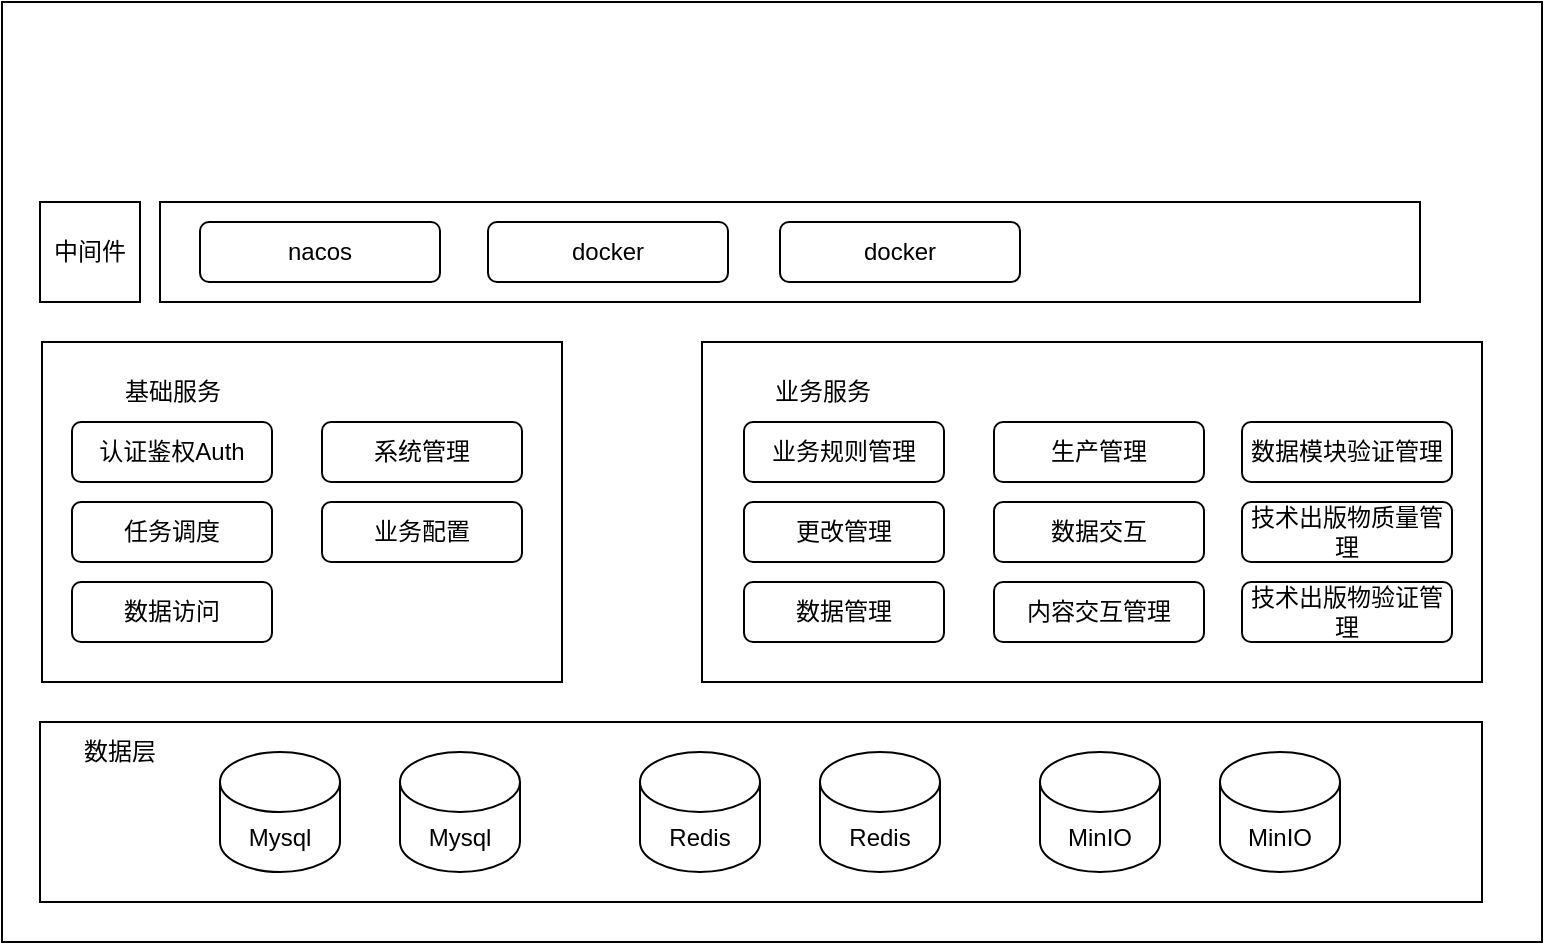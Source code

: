 <mxfile version="24.5.3" type="github">
  <diagram name="第 1 页" id="zqUAOEaz19EFo88n6Xfu">
    <mxGraphModel dx="1075" dy="464" grid="1" gridSize="10" guides="1" tooltips="1" connect="1" arrows="1" fold="1" page="1" pageScale="1" pageWidth="827" pageHeight="1169" math="0" shadow="0">
      <root>
        <mxCell id="0" />
        <mxCell id="1" parent="0" />
        <mxCell id="J7e16loEIpS3EIJHLEXg-1" value="" style="rounded=0;whiteSpace=wrap;html=1;" vertex="1" parent="1">
          <mxGeometry x="40" y="150" width="770" height="470" as="geometry" />
        </mxCell>
        <mxCell id="J7e16loEIpS3EIJHLEXg-3" value="" style="rounded=0;whiteSpace=wrap;html=1;" vertex="1" parent="1">
          <mxGeometry x="59" y="510" width="721" height="90" as="geometry" />
        </mxCell>
        <mxCell id="J7e16loEIpS3EIJHLEXg-7" value="" style="rounded=0;whiteSpace=wrap;html=1;" vertex="1" parent="1">
          <mxGeometry x="60" y="320" width="260" height="170" as="geometry" />
        </mxCell>
        <mxCell id="J7e16loEIpS3EIJHLEXg-12" value="中间件" style="rounded=0;whiteSpace=wrap;html=1;" vertex="1" parent="1">
          <mxGeometry x="59" y="250" width="50" height="50" as="geometry" />
        </mxCell>
        <mxCell id="J7e16loEIpS3EIJHLEXg-13" value="" style="rounded=0;whiteSpace=wrap;html=1;" vertex="1" parent="1">
          <mxGeometry x="119" y="250" width="630" height="50" as="geometry" />
        </mxCell>
        <mxCell id="J7e16loEIpS3EIJHLEXg-14" value="nacos" style="rounded=1;whiteSpace=wrap;html=1;" vertex="1" parent="1">
          <mxGeometry x="139" y="260" width="120" height="30" as="geometry" />
        </mxCell>
        <mxCell id="J7e16loEIpS3EIJHLEXg-15" value="docker" style="rounded=1;whiteSpace=wrap;html=1;" vertex="1" parent="1">
          <mxGeometry x="283" y="260" width="120" height="30" as="geometry" />
        </mxCell>
        <mxCell id="J7e16loEIpS3EIJHLEXg-16" value="docker" style="rounded=1;whiteSpace=wrap;html=1;" vertex="1" parent="1">
          <mxGeometry x="429" y="260" width="120" height="30" as="geometry" />
        </mxCell>
        <mxCell id="J7e16loEIpS3EIJHLEXg-18" value="数据层" style="text;html=1;align=center;verticalAlign=middle;whiteSpace=wrap;rounded=0;" vertex="1" parent="1">
          <mxGeometry x="69" y="510" width="60" height="30" as="geometry" />
        </mxCell>
        <mxCell id="J7e16loEIpS3EIJHLEXg-19" value="Mysql" style="shape=cylinder3;whiteSpace=wrap;html=1;boundedLbl=1;backgroundOutline=1;size=15;" vertex="1" parent="1">
          <mxGeometry x="149" y="525" width="60" height="60" as="geometry" />
        </mxCell>
        <mxCell id="J7e16loEIpS3EIJHLEXg-20" value="Redis" style="shape=cylinder3;whiteSpace=wrap;html=1;boundedLbl=1;backgroundOutline=1;size=15;" vertex="1" parent="1">
          <mxGeometry x="359" y="525" width="60" height="60" as="geometry" />
        </mxCell>
        <mxCell id="J7e16loEIpS3EIJHLEXg-21" value="MinIO" style="shape=cylinder3;whiteSpace=wrap;html=1;boundedLbl=1;backgroundOutline=1;size=15;" vertex="1" parent="1">
          <mxGeometry x="559" y="525" width="60" height="60" as="geometry" />
        </mxCell>
        <mxCell id="J7e16loEIpS3EIJHLEXg-22" value="Mysql" style="shape=cylinder3;whiteSpace=wrap;html=1;boundedLbl=1;backgroundOutline=1;size=15;" vertex="1" parent="1">
          <mxGeometry x="239" y="525" width="60" height="60" as="geometry" />
        </mxCell>
        <mxCell id="J7e16loEIpS3EIJHLEXg-23" value="Redis" style="shape=cylinder3;whiteSpace=wrap;html=1;boundedLbl=1;backgroundOutline=1;size=15;" vertex="1" parent="1">
          <mxGeometry x="449" y="525" width="60" height="60" as="geometry" />
        </mxCell>
        <mxCell id="J7e16loEIpS3EIJHLEXg-24" value="MinIO" style="shape=cylinder3;whiteSpace=wrap;html=1;boundedLbl=1;backgroundOutline=1;size=15;" vertex="1" parent="1">
          <mxGeometry x="649" y="525" width="60" height="60" as="geometry" />
        </mxCell>
        <mxCell id="J7e16loEIpS3EIJHLEXg-25" value="基础服务" style="text;html=1;align=center;verticalAlign=middle;resizable=0;points=[];autosize=1;strokeColor=none;fillColor=none;" vertex="1" parent="1">
          <mxGeometry x="90" y="330" width="70" height="30" as="geometry" />
        </mxCell>
        <mxCell id="J7e16loEIpS3EIJHLEXg-28" value="认证鉴权Auth" style="rounded=1;whiteSpace=wrap;html=1;" vertex="1" parent="1">
          <mxGeometry x="75" y="360" width="100" height="30" as="geometry" />
        </mxCell>
        <mxCell id="J7e16loEIpS3EIJHLEXg-29" value="任务调度" style="rounded=1;whiteSpace=wrap;html=1;" vertex="1" parent="1">
          <mxGeometry x="75" y="400" width="100" height="30" as="geometry" />
        </mxCell>
        <mxCell id="J7e16loEIpS3EIJHLEXg-30" value="数据访问" style="rounded=1;whiteSpace=wrap;html=1;" vertex="1" parent="1">
          <mxGeometry x="75" y="440" width="100" height="30" as="geometry" />
        </mxCell>
        <mxCell id="J7e16loEIpS3EIJHLEXg-31" value="" style="rounded=0;whiteSpace=wrap;html=1;" vertex="1" parent="1">
          <mxGeometry x="390" y="320" width="390" height="170" as="geometry" />
        </mxCell>
        <mxCell id="J7e16loEIpS3EIJHLEXg-32" value="业务服务" style="text;html=1;align=center;verticalAlign=middle;resizable=0;points=[];autosize=1;strokeColor=none;fillColor=none;" vertex="1" parent="1">
          <mxGeometry x="415" y="330" width="70" height="30" as="geometry" />
        </mxCell>
        <mxCell id="J7e16loEIpS3EIJHLEXg-33" value="业务规则管理" style="rounded=1;whiteSpace=wrap;html=1;" vertex="1" parent="1">
          <mxGeometry x="411" y="360" width="100" height="30" as="geometry" />
        </mxCell>
        <mxCell id="J7e16loEIpS3EIJHLEXg-34" value="更改管理" style="rounded=1;whiteSpace=wrap;html=1;" vertex="1" parent="1">
          <mxGeometry x="411" y="400" width="100" height="30" as="geometry" />
        </mxCell>
        <mxCell id="J7e16loEIpS3EIJHLEXg-35" value="数据管理" style="rounded=1;whiteSpace=wrap;html=1;" vertex="1" parent="1">
          <mxGeometry x="411" y="440" width="100" height="30" as="geometry" />
        </mxCell>
        <mxCell id="J7e16loEIpS3EIJHLEXg-36" value="生产管理" style="rounded=1;whiteSpace=wrap;html=1;" vertex="1" parent="1">
          <mxGeometry x="536" y="360" width="105" height="30" as="geometry" />
        </mxCell>
        <mxCell id="J7e16loEIpS3EIJHLEXg-37" value="数据交互" style="rounded=1;whiteSpace=wrap;html=1;" vertex="1" parent="1">
          <mxGeometry x="536" y="400" width="105" height="30" as="geometry" />
        </mxCell>
        <mxCell id="J7e16loEIpS3EIJHLEXg-38" value="内容交互管理" style="rounded=1;whiteSpace=wrap;html=1;" vertex="1" parent="1">
          <mxGeometry x="536" y="440" width="105" height="30" as="geometry" />
        </mxCell>
        <mxCell id="J7e16loEIpS3EIJHLEXg-39" value="系统管理" style="rounded=1;whiteSpace=wrap;html=1;" vertex="1" parent="1">
          <mxGeometry x="200" y="360" width="100" height="30" as="geometry" />
        </mxCell>
        <mxCell id="J7e16loEIpS3EIJHLEXg-40" value="业务配置" style="rounded=1;whiteSpace=wrap;html=1;" vertex="1" parent="1">
          <mxGeometry x="200" y="400" width="100" height="30" as="geometry" />
        </mxCell>
        <mxCell id="J7e16loEIpS3EIJHLEXg-42" value="数据模块验证管理" style="rounded=1;whiteSpace=wrap;html=1;" vertex="1" parent="1">
          <mxGeometry x="660" y="360" width="105" height="30" as="geometry" />
        </mxCell>
        <mxCell id="J7e16loEIpS3EIJHLEXg-44" value="技术出版物质量管理" style="rounded=1;whiteSpace=wrap;html=1;" vertex="1" parent="1">
          <mxGeometry x="660" y="400" width="105" height="30" as="geometry" />
        </mxCell>
        <mxCell id="J7e16loEIpS3EIJHLEXg-45" value="技术出版物验证管理" style="rounded=1;whiteSpace=wrap;html=1;" vertex="1" parent="1">
          <mxGeometry x="660" y="440" width="105" height="30" as="geometry" />
        </mxCell>
      </root>
    </mxGraphModel>
  </diagram>
</mxfile>
